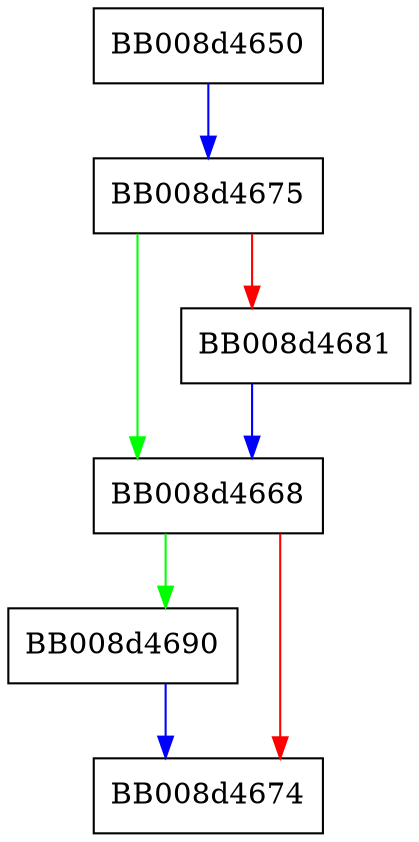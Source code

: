 digraph _Exit {
  node [shape="box"];
  graph [splines=ortho];
  BB008d4650 -> BB008d4675 [color="blue"];
  BB008d4668 -> BB008d4690 [color="green"];
  BB008d4668 -> BB008d4674 [color="red"];
  BB008d4675 -> BB008d4668 [color="green"];
  BB008d4675 -> BB008d4681 [color="red"];
  BB008d4681 -> BB008d4668 [color="blue"];
  BB008d4690 -> BB008d4674 [color="blue"];
}